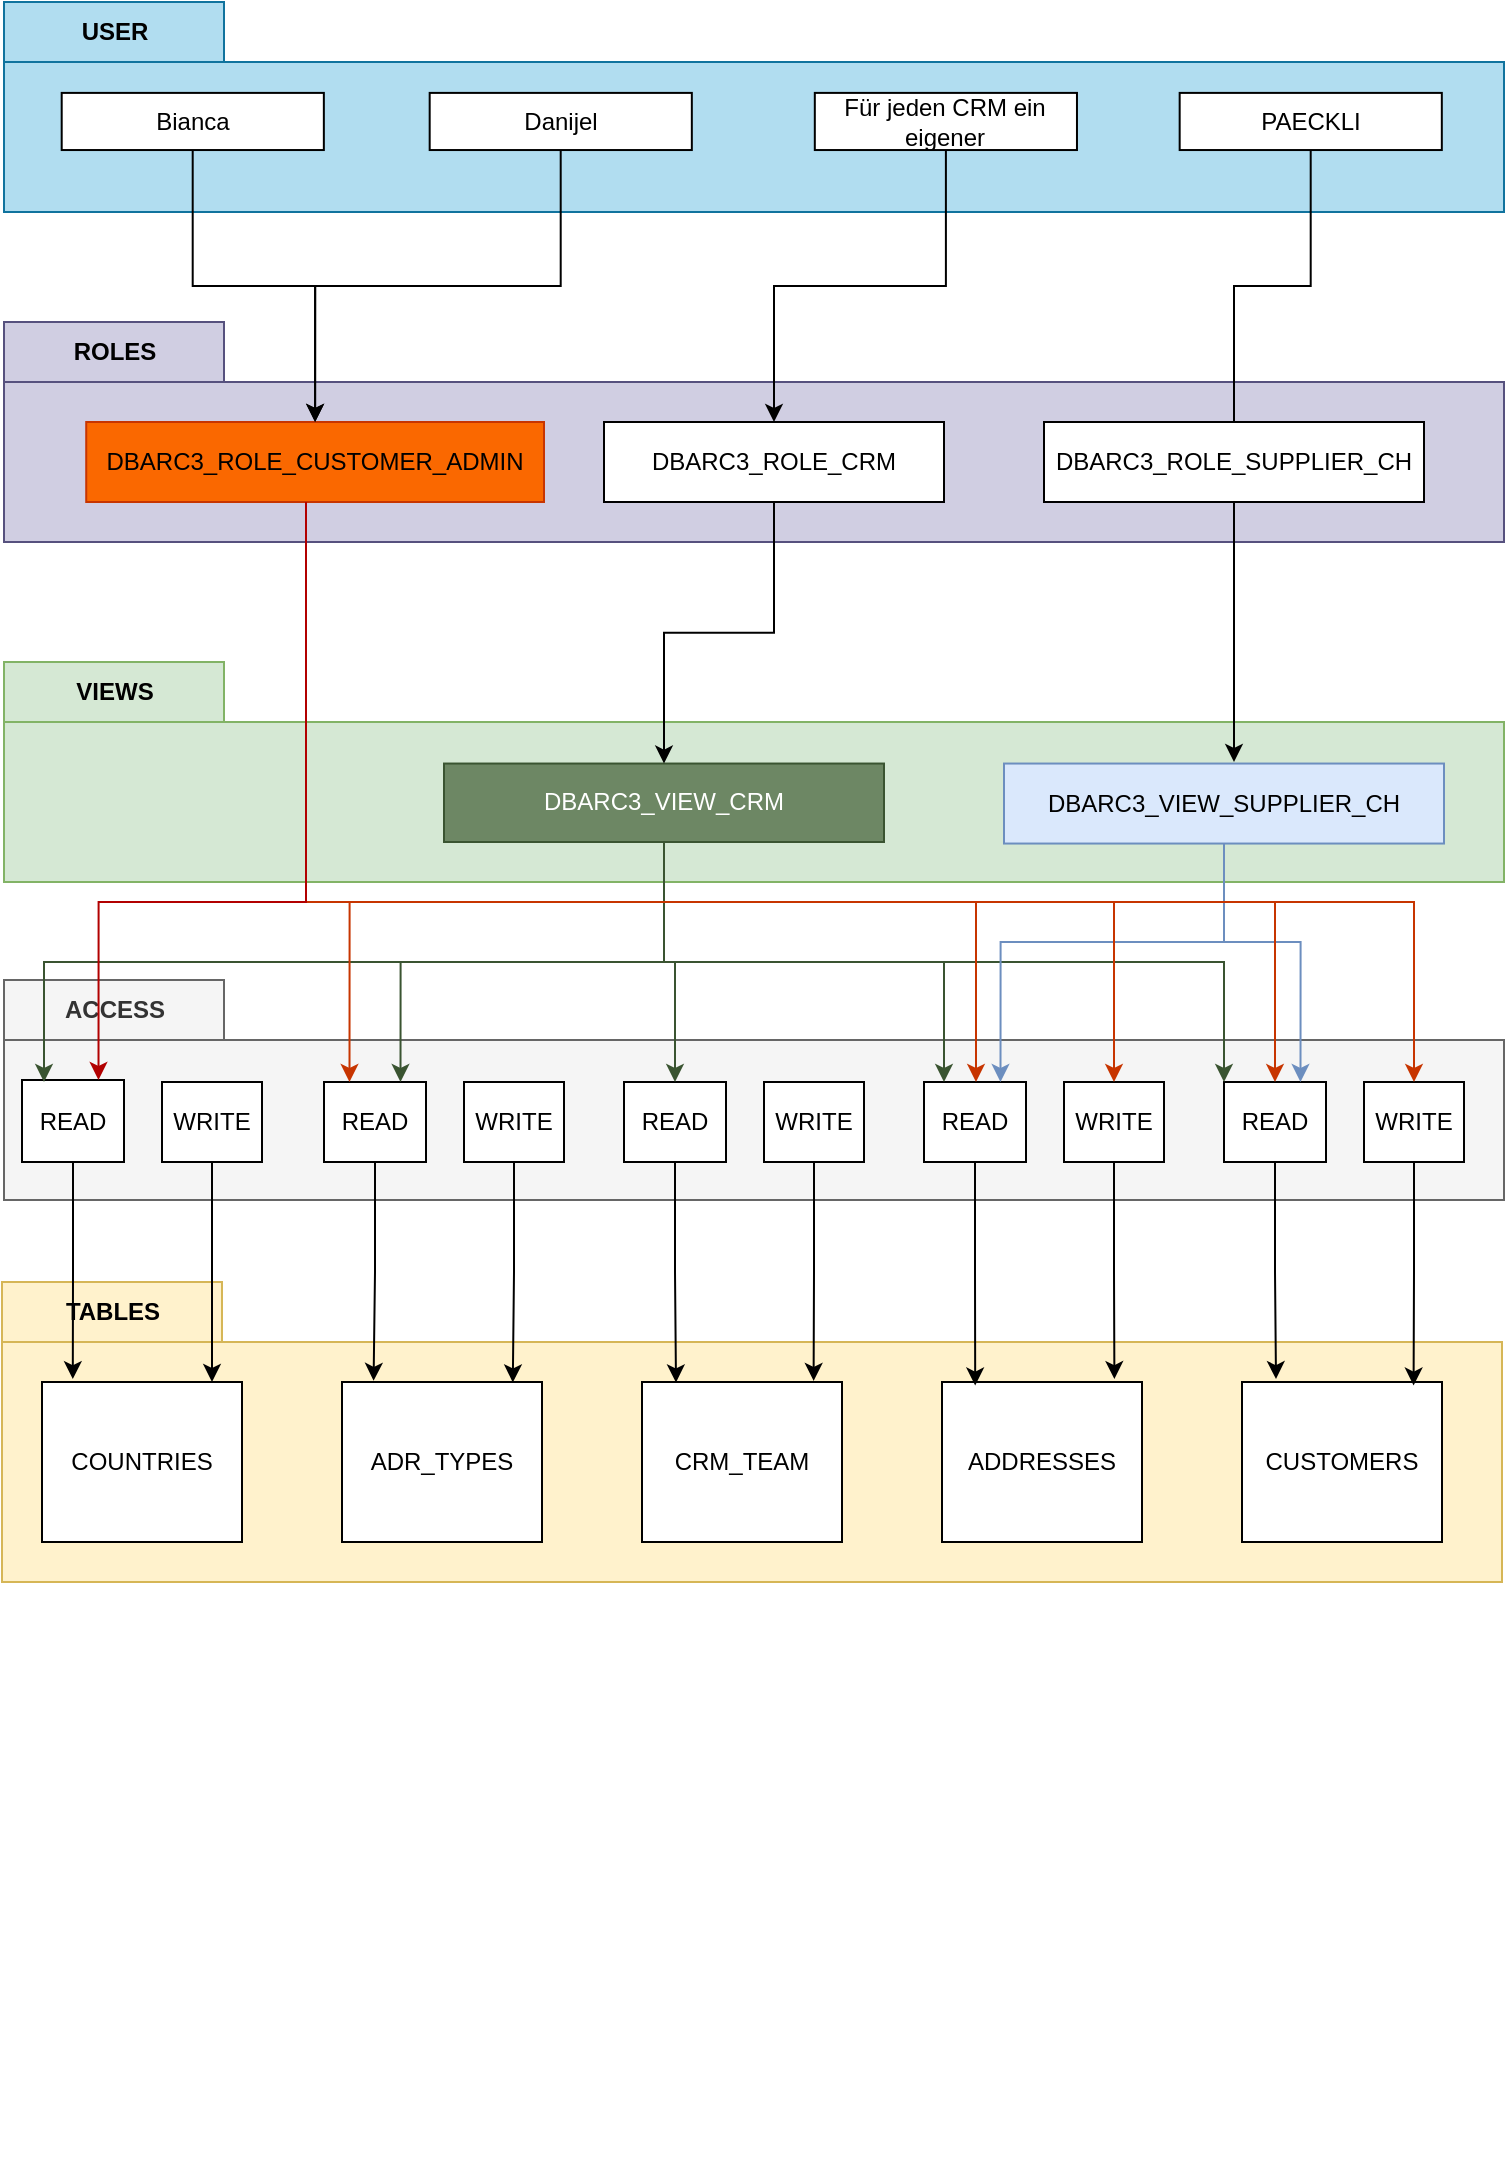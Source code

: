 <mxfile version="20.8.10" type="device"><diagram id="HXDiIimbAElb9L9eLkmk" name="Seite-2"><mxGraphModel dx="1423" dy="859" grid="1" gridSize="10" guides="1" tooltips="1" connect="1" arrows="1" fold="1" page="1" pageScale="1" pageWidth="827" pageHeight="1169" math="0" shadow="0"><root><mxCell id="0"/><mxCell id="1" parent="0"/><mxCell id="Ioe_mv0vhWyRn3euv8jd-1" value="USER" style="shape=folder;fontStyle=1;tabWidth=110;tabHeight=30;tabPosition=left;html=1;boundedLbl=1;labelInHeader=1;container=1;collapsible=0;fillColor=#b1ddf0;strokeColor=#10739e;" parent="1" vertex="1"><mxGeometry x="40" y="40" width="750" height="105" as="geometry"/></mxCell><mxCell id="Ioe_mv0vhWyRn3euv8jd-2" value="" style="html=1;strokeColor=none;resizeWidth=1;resizeHeight=1;fillColor=none;part=1;connectable=0;allowArrows=0;deletable=0;" parent="Ioe_mv0vhWyRn3euv8jd-1" vertex="1"><mxGeometry width="711.538" height="70" relative="1" as="geometry"><mxPoint y="30" as="offset"/></mxGeometry></mxCell><mxCell id="Ioe_mv0vhWyRn3euv8jd-3" value="Danijel" style="rounded=0;whiteSpace=wrap;html=1;" parent="Ioe_mv0vhWyRn3euv8jd-1" vertex="1"><mxGeometry x="212.838" y="45.451" width="131.073" height="28.571" as="geometry"/></mxCell><mxCell id="Ioe_mv0vhWyRn3euv8jd-4" value="Für jeden CRM ein eigener" style="rounded=0;whiteSpace=wrap;html=1;" parent="Ioe_mv0vhWyRn3euv8jd-1" vertex="1"><mxGeometry x="405.409" y="45.451" width="131.073" height="28.571" as="geometry"/></mxCell><mxCell id="Ioe_mv0vhWyRn3euv8jd-5" value="Bianca" style="rounded=0;whiteSpace=wrap;html=1;" parent="Ioe_mv0vhWyRn3euv8jd-1" vertex="1"><mxGeometry x="28.85" y="45.451" width="131.073" height="28.571" as="geometry"/></mxCell><mxCell id="Ioe_mv0vhWyRn3euv8jd-6" value="PAECKLI" style="rounded=0;whiteSpace=wrap;html=1;" parent="Ioe_mv0vhWyRn3euv8jd-1" vertex="1"><mxGeometry x="587.835" y="45.451" width="131.073" height="28.571" as="geometry"/></mxCell><mxCell id="Ioe_mv0vhWyRn3euv8jd-7" value="VIEWS" style="shape=folder;fontStyle=1;tabWidth=110;tabHeight=30;tabPosition=left;html=1;boundedLbl=1;labelInHeader=1;container=1;collapsible=0;fillColor=#d5e8d4;strokeColor=#82b366;" parent="1" vertex="1"><mxGeometry x="40" y="370" width="750" height="110" as="geometry"/></mxCell><mxCell id="Ioe_mv0vhWyRn3euv8jd-8" value="" style="html=1;strokeColor=none;resizeWidth=1;resizeHeight=1;fillColor=none;part=1;connectable=0;allowArrows=0;deletable=0;" parent="Ioe_mv0vhWyRn3euv8jd-7" vertex="1"><mxGeometry width="750.0" height="77" relative="1" as="geometry"><mxPoint y="30" as="offset"/></mxGeometry></mxCell><mxCell id="Ioe_mv0vhWyRn3euv8jd-9" value="DBARC3_VIEW_SUPPLIER_CH" style="rounded=0;whiteSpace=wrap;html=1;fillColor=#dae8fc;strokeColor=#6c8ebf;" parent="Ioe_mv0vhWyRn3euv8jd-7" vertex="1"><mxGeometry x="500" y="50.77" width="220" height="40" as="geometry"/></mxCell><mxCell id="Ioe_mv0vhWyRn3euv8jd-10" value="DBARC3_VIEW_CRM" style="rounded=0;whiteSpace=wrap;html=1;fillColor=#6d8764;fontColor=#ffffff;strokeColor=#3A5431;" parent="Ioe_mv0vhWyRn3euv8jd-7" vertex="1"><mxGeometry x="220" y="50.77" width="220" height="39.23" as="geometry"/></mxCell><mxCell id="Ioe_mv0vhWyRn3euv8jd-11" value="ROLES" style="shape=folder;fontStyle=1;tabWidth=110;tabHeight=30;tabPosition=left;html=1;boundedLbl=1;labelInHeader=1;container=1;collapsible=0;fillColor=#d0cee2;strokeColor=#56517e;" parent="1" vertex="1"><mxGeometry x="40" y="200" width="750" height="110" as="geometry"/></mxCell><mxCell id="Ioe_mv0vhWyRn3euv8jd-12" value="" style="html=1;strokeColor=none;resizeWidth=1;resizeHeight=1;fillColor=none;part=1;connectable=0;allowArrows=0;deletable=0;" parent="Ioe_mv0vhWyRn3euv8jd-11" vertex="1"><mxGeometry width="740" height="70" relative="1" as="geometry"><mxPoint y="30" as="offset"/></mxGeometry></mxCell><mxCell id="Ioe_mv0vhWyRn3euv8jd-13" value="DBARC3_ROLE_CRM" style="rounded=0;whiteSpace=wrap;html=1;" parent="Ioe_mv0vhWyRn3euv8jd-11" vertex="1"><mxGeometry x="300" y="50" width="170" height="40" as="geometry"/></mxCell><mxCell id="Ioe_mv0vhWyRn3euv8jd-14" value="DBARC3_ROLE_CUSTOMER_ADMIN" style="rounded=0;whiteSpace=wrap;html=1;fillColor=#fa6800;fontColor=#000000;strokeColor=#C73500;" parent="Ioe_mv0vhWyRn3euv8jd-11" vertex="1"><mxGeometry x="41.11" y="50" width="228.89" height="40" as="geometry"/></mxCell><mxCell id="3pMLDy2p5E5JYCJxBxhI-6" value="DBARC3_ROLE_SUPPLIER_CH" style="rounded=0;whiteSpace=wrap;html=1;" vertex="1" parent="Ioe_mv0vhWyRn3euv8jd-11"><mxGeometry x="520" y="50" width="190" height="40" as="geometry"/></mxCell><mxCell id="Ioe_mv0vhWyRn3euv8jd-15" value="" style="group;rotation=90;" parent="1" vertex="1" connectable="0"><mxGeometry x="39" y="680" width="750" height="150" as="geometry"/></mxCell><mxCell id="Ioe_mv0vhWyRn3euv8jd-16" value="TABLES" style="shape=folder;fontStyle=1;tabWidth=110;tabHeight=30;tabPosition=left;html=1;boundedLbl=1;labelInHeader=1;container=0;collapsible=0;fillColor=#fff2cc;strokeColor=#d6b656;" parent="Ioe_mv0vhWyRn3euv8jd-15" vertex="1"><mxGeometry width="750" height="150" as="geometry"/></mxCell><mxCell id="Ioe_mv0vhWyRn3euv8jd-17" value="ADDRESSES" style="rounded=0;whiteSpace=wrap;html=1;container=0;" parent="Ioe_mv0vhWyRn3euv8jd-15" vertex="1"><mxGeometry x="470" y="50" width="100" height="80" as="geometry"/></mxCell><mxCell id="Ioe_mv0vhWyRn3euv8jd-18" value="CUSTOMERS" style="rounded=0;whiteSpace=wrap;html=1;container=0;" parent="Ioe_mv0vhWyRn3euv8jd-15" vertex="1"><mxGeometry x="620" y="50" width="100" height="80" as="geometry"/></mxCell><mxCell id="Ioe_mv0vhWyRn3euv8jd-19" value="ADR_TYPES" style="rounded=0;whiteSpace=wrap;html=1;container=0;" parent="Ioe_mv0vhWyRn3euv8jd-15" vertex="1"><mxGeometry x="170" y="50" width="100" height="80" as="geometry"/></mxCell><mxCell id="Ioe_mv0vhWyRn3euv8jd-20" value="COUNTRIES" style="rounded=0;whiteSpace=wrap;html=1;container=0;" parent="Ioe_mv0vhWyRn3euv8jd-15" vertex="1"><mxGeometry x="20" y="50" width="100" height="80" as="geometry"/></mxCell><mxCell id="Ioe_mv0vhWyRn3euv8jd-21" value="CRM_TEAM" style="rounded=0;whiteSpace=wrap;html=1;container=0;" parent="Ioe_mv0vhWyRn3euv8jd-15" vertex="1"><mxGeometry x="320" y="50" width="100" height="80" as="geometry"/></mxCell><mxCell id="zJGyncZf_8tJAr7guiB4-3" value="ACCESS" style="shape=folder;fontStyle=1;tabWidth=110;tabHeight=30;tabPosition=left;html=1;boundedLbl=1;labelInHeader=1;container=1;collapsible=0;fillColor=#f5f5f5;strokeColor=#666666;fontColor=#333333;" parent="1" vertex="1"><mxGeometry x="40" y="529" width="750" height="110" as="geometry"/></mxCell><mxCell id="zJGyncZf_8tJAr7guiB4-4" value="" style="html=1;strokeColor=none;resizeWidth=1;resizeHeight=1;fillColor=none;part=1;connectable=0;allowArrows=0;deletable=0;" parent="zJGyncZf_8tJAr7guiB4-3" vertex="1"><mxGeometry width="750.0" height="77" relative="1" as="geometry"><mxPoint y="30" as="offset"/></mxGeometry></mxCell><mxCell id="zJGyncZf_8tJAr7guiB4-1" value="READ" style="rounded=0;whiteSpace=wrap;html=1;" parent="zJGyncZf_8tJAr7guiB4-3" vertex="1"><mxGeometry x="9" y="50" width="51" height="41" as="geometry"/></mxCell><mxCell id="zJGyncZf_8tJAr7guiB4-2" value="WRITE" style="rounded=0;whiteSpace=wrap;html=1;" parent="zJGyncZf_8tJAr7guiB4-3" vertex="1"><mxGeometry x="79" y="51" width="50" height="40" as="geometry"/></mxCell><mxCell id="zJGyncZf_8tJAr7guiB4-7" value="READ" style="rounded=0;whiteSpace=wrap;html=1;" parent="zJGyncZf_8tJAr7guiB4-3" vertex="1"><mxGeometry x="160" y="51" width="51" height="40" as="geometry"/></mxCell><mxCell id="zJGyncZf_8tJAr7guiB4-8" value="WRITE" style="rounded=0;whiteSpace=wrap;html=1;" parent="zJGyncZf_8tJAr7guiB4-3" vertex="1"><mxGeometry x="230" y="51" width="50" height="40" as="geometry"/></mxCell><mxCell id="zJGyncZf_8tJAr7guiB4-9" value="READ" style="rounded=0;whiteSpace=wrap;html=1;" parent="zJGyncZf_8tJAr7guiB4-3" vertex="1"><mxGeometry x="310" y="51" width="51" height="40" as="geometry"/></mxCell><mxCell id="zJGyncZf_8tJAr7guiB4-10" value="WRITE" style="rounded=0;whiteSpace=wrap;html=1;" parent="zJGyncZf_8tJAr7guiB4-3" vertex="1"><mxGeometry x="380" y="51" width="50" height="40" as="geometry"/></mxCell><mxCell id="zJGyncZf_8tJAr7guiB4-11" value="READ" style="rounded=0;whiteSpace=wrap;html=1;" parent="zJGyncZf_8tJAr7guiB4-3" vertex="1"><mxGeometry x="460" y="51" width="51" height="40" as="geometry"/></mxCell><mxCell id="zJGyncZf_8tJAr7guiB4-12" value="WRITE" style="rounded=0;whiteSpace=wrap;html=1;" parent="zJGyncZf_8tJAr7guiB4-3" vertex="1"><mxGeometry x="530" y="51" width="50" height="40" as="geometry"/></mxCell><mxCell id="zJGyncZf_8tJAr7guiB4-13" value="READ" style="rounded=0;whiteSpace=wrap;html=1;" parent="zJGyncZf_8tJAr7guiB4-3" vertex="1"><mxGeometry x="610" y="51" width="51" height="40" as="geometry"/></mxCell><mxCell id="zJGyncZf_8tJAr7guiB4-14" value="WRITE" style="rounded=0;whiteSpace=wrap;html=1;" parent="zJGyncZf_8tJAr7guiB4-3" vertex="1"><mxGeometry x="680" y="51" width="50" height="40" as="geometry"/></mxCell><mxCell id="zJGyncZf_8tJAr7guiB4-15" style="edgeStyle=orthogonalEdgeStyle;rounded=0;orthogonalLoop=1;jettySize=auto;html=1;entryX=0.154;entryY=-0.018;entryDx=0;entryDy=0;entryPerimeter=0;" parent="1" source="zJGyncZf_8tJAr7guiB4-1" target="Ioe_mv0vhWyRn3euv8jd-20" edge="1"><mxGeometry relative="1" as="geometry"/></mxCell><mxCell id="zJGyncZf_8tJAr7guiB4-17" style="edgeStyle=orthogonalEdgeStyle;rounded=0;orthogonalLoop=1;jettySize=auto;html=1;" parent="1" source="zJGyncZf_8tJAr7guiB4-2" edge="1"><mxGeometry relative="1" as="geometry"><mxPoint x="144" y="730" as="targetPoint"/></mxGeometry></mxCell><mxCell id="zJGyncZf_8tJAr7guiB4-18" style="edgeStyle=orthogonalEdgeStyle;rounded=0;orthogonalLoop=1;jettySize=auto;html=1;entryX=0.158;entryY=-0.007;entryDx=0;entryDy=0;entryPerimeter=0;" parent="1" source="zJGyncZf_8tJAr7guiB4-7" target="Ioe_mv0vhWyRn3euv8jd-19" edge="1"><mxGeometry relative="1" as="geometry"/></mxCell><mxCell id="zJGyncZf_8tJAr7guiB4-19" style="edgeStyle=orthogonalEdgeStyle;rounded=0;orthogonalLoop=1;jettySize=auto;html=1;entryX=0.854;entryY=0.003;entryDx=0;entryDy=0;entryPerimeter=0;" parent="1" source="zJGyncZf_8tJAr7guiB4-8" target="Ioe_mv0vhWyRn3euv8jd-19" edge="1"><mxGeometry relative="1" as="geometry"/></mxCell><mxCell id="zJGyncZf_8tJAr7guiB4-20" style="edgeStyle=orthogonalEdgeStyle;rounded=0;orthogonalLoop=1;jettySize=auto;html=1;entryX=0.17;entryY=0.003;entryDx=0;entryDy=0;entryPerimeter=0;" parent="1" source="zJGyncZf_8tJAr7guiB4-9" target="Ioe_mv0vhWyRn3euv8jd-21" edge="1"><mxGeometry relative="1" as="geometry"/></mxCell><mxCell id="zJGyncZf_8tJAr7guiB4-22" style="edgeStyle=orthogonalEdgeStyle;rounded=0;orthogonalLoop=1;jettySize=auto;html=1;entryX=0.858;entryY=-0.007;entryDx=0;entryDy=0;entryPerimeter=0;" parent="1" source="zJGyncZf_8tJAr7guiB4-10" target="Ioe_mv0vhWyRn3euv8jd-21" edge="1"><mxGeometry relative="1" as="geometry"/></mxCell><mxCell id="zJGyncZf_8tJAr7guiB4-23" style="edgeStyle=orthogonalEdgeStyle;rounded=0;orthogonalLoop=1;jettySize=auto;html=1;entryX=0.166;entryY=0.022;entryDx=0;entryDy=0;entryPerimeter=0;" parent="1" source="zJGyncZf_8tJAr7guiB4-11" target="Ioe_mv0vhWyRn3euv8jd-17" edge="1"><mxGeometry relative="1" as="geometry"/></mxCell><mxCell id="zJGyncZf_8tJAr7guiB4-24" style="edgeStyle=orthogonalEdgeStyle;rounded=0;orthogonalLoop=1;jettySize=auto;html=1;entryX=0.862;entryY=-0.018;entryDx=0;entryDy=0;entryPerimeter=0;" parent="1" source="zJGyncZf_8tJAr7guiB4-12" target="Ioe_mv0vhWyRn3euv8jd-17" edge="1"><mxGeometry relative="1" as="geometry"/></mxCell><mxCell id="zJGyncZf_8tJAr7guiB4-25" style="edgeStyle=orthogonalEdgeStyle;rounded=0;orthogonalLoop=1;jettySize=auto;html=1;entryX=0.17;entryY=-0.018;entryDx=0;entryDy=0;entryPerimeter=0;" parent="1" source="zJGyncZf_8tJAr7guiB4-13" target="Ioe_mv0vhWyRn3euv8jd-18" edge="1"><mxGeometry relative="1" as="geometry"/></mxCell><mxCell id="zJGyncZf_8tJAr7guiB4-26" style="edgeStyle=orthogonalEdgeStyle;rounded=0;orthogonalLoop=1;jettySize=auto;html=1;entryX=0.858;entryY=0.022;entryDx=0;entryDy=0;entryPerimeter=0;" parent="1" source="zJGyncZf_8tJAr7guiB4-14" target="Ioe_mv0vhWyRn3euv8jd-18" edge="1"><mxGeometry relative="1" as="geometry"/></mxCell><mxCell id="zJGyncZf_8tJAr7guiB4-29" style="edgeStyle=orthogonalEdgeStyle;rounded=0;orthogonalLoop=1;jettySize=auto;html=1;entryX=0.5;entryY=0;entryDx=0;entryDy=0;fillColor=#6d8764;strokeColor=#3A5431;" parent="1" source="Ioe_mv0vhWyRn3euv8jd-10" target="zJGyncZf_8tJAr7guiB4-9" edge="1"><mxGeometry relative="1" as="geometry"/></mxCell><mxCell id="zJGyncZf_8tJAr7guiB4-30" style="edgeStyle=orthogonalEdgeStyle;rounded=0;orthogonalLoop=1;jettySize=auto;html=1;fillColor=#6d8764;strokeColor=#3A5431;" parent="1" source="Ioe_mv0vhWyRn3euv8jd-10" target="zJGyncZf_8tJAr7guiB4-11" edge="1"><mxGeometry relative="1" as="geometry"><Array as="points"><mxPoint x="370" y="520"/><mxPoint x="510" y="520"/></Array></mxGeometry></mxCell><mxCell id="zJGyncZf_8tJAr7guiB4-31" style="edgeStyle=orthogonalEdgeStyle;rounded=0;orthogonalLoop=1;jettySize=auto;html=1;entryX=0.75;entryY=0;entryDx=0;entryDy=0;fillColor=#6d8764;strokeColor=#3A5431;" parent="1" source="Ioe_mv0vhWyRn3euv8jd-10" target="zJGyncZf_8tJAr7guiB4-7" edge="1"><mxGeometry relative="1" as="geometry"><Array as="points"><mxPoint x="370" y="520"/><mxPoint x="238" y="520"/></Array></mxGeometry></mxCell><mxCell id="zJGyncZf_8tJAr7guiB4-32" style="edgeStyle=orthogonalEdgeStyle;rounded=0;orthogonalLoop=1;jettySize=auto;html=1;fillColor=#6d8764;strokeColor=#3A5431;" parent="1" source="Ioe_mv0vhWyRn3euv8jd-10" edge="1"><mxGeometry relative="1" as="geometry"><mxPoint x="60" y="580" as="targetPoint"/><Array as="points"><mxPoint x="370" y="520"/><mxPoint x="60" y="520"/><mxPoint x="60" y="580"/></Array></mxGeometry></mxCell><mxCell id="zJGyncZf_8tJAr7guiB4-33" style="edgeStyle=orthogonalEdgeStyle;rounded=0;orthogonalLoop=1;jettySize=auto;html=1;fillColor=#6d8764;strokeColor=#3A5431;" parent="1" source="Ioe_mv0vhWyRn3euv8jd-10" edge="1"><mxGeometry relative="1" as="geometry"><mxPoint x="650" y="580" as="targetPoint"/><Array as="points"><mxPoint x="370" y="520"/><mxPoint x="650" y="520"/><mxPoint x="650" y="580"/></Array></mxGeometry></mxCell><mxCell id="zJGyncZf_8tJAr7guiB4-35" style="edgeStyle=orthogonalEdgeStyle;rounded=0;orthogonalLoop=1;jettySize=auto;html=1;entryX=0.75;entryY=0;entryDx=0;entryDy=0;fillColor=#dae8fc;strokeColor=#6c8ebf;" parent="1" source="Ioe_mv0vhWyRn3euv8jd-9" target="zJGyncZf_8tJAr7guiB4-13" edge="1"><mxGeometry relative="1" as="geometry"><Array as="points"><mxPoint x="650" y="510"/><mxPoint x="688" y="510"/></Array></mxGeometry></mxCell><mxCell id="zJGyncZf_8tJAr7guiB4-36" style="edgeStyle=orthogonalEdgeStyle;rounded=0;orthogonalLoop=1;jettySize=auto;html=1;entryX=0.75;entryY=0;entryDx=0;entryDy=0;fillColor=#dae8fc;strokeColor=#6c8ebf;" parent="1" source="Ioe_mv0vhWyRn3euv8jd-9" target="zJGyncZf_8tJAr7guiB4-11" edge="1"><mxGeometry relative="1" as="geometry"><mxPoint x="730" y="510" as="targetPoint"/><Array as="points"><mxPoint x="650" y="510"/><mxPoint x="538" y="510"/></Array></mxGeometry></mxCell><mxCell id="zJGyncZf_8tJAr7guiB4-37" style="edgeStyle=orthogonalEdgeStyle;rounded=0;orthogonalLoop=1;jettySize=auto;html=1;" parent="1" source="Ioe_mv0vhWyRn3euv8jd-13" target="Ioe_mv0vhWyRn3euv8jd-10" edge="1"><mxGeometry relative="1" as="geometry"/></mxCell><mxCell id="zJGyncZf_8tJAr7guiB4-38" style="edgeStyle=orthogonalEdgeStyle;rounded=0;orthogonalLoop=1;jettySize=auto;html=1;startArrow=none;" parent="1" source="3pMLDy2p5E5JYCJxBxhI-6" edge="1"><mxGeometry relative="1" as="geometry"><mxPoint x="655" y="420" as="targetPoint"/></mxGeometry></mxCell><mxCell id="zJGyncZf_8tJAr7guiB4-39" style="edgeStyle=orthogonalEdgeStyle;rounded=0;orthogonalLoop=1;jettySize=auto;html=1;" parent="1" source="Ioe_mv0vhWyRn3euv8jd-4" target="Ioe_mv0vhWyRn3euv8jd-13" edge="1"><mxGeometry relative="1" as="geometry"/></mxCell><mxCell id="zJGyncZf_8tJAr7guiB4-40" style="edgeStyle=orthogonalEdgeStyle;rounded=0;orthogonalLoop=1;jettySize=auto;html=1;" parent="1" source="Ioe_mv0vhWyRn3euv8jd-3" target="Ioe_mv0vhWyRn3euv8jd-14" edge="1"><mxGeometry relative="1" as="geometry"/></mxCell><mxCell id="zJGyncZf_8tJAr7guiB4-41" style="edgeStyle=orthogonalEdgeStyle;rounded=0;orthogonalLoop=1;jettySize=auto;html=1;entryX=0.5;entryY=0;entryDx=0;entryDy=0;" parent="1" source="Ioe_mv0vhWyRn3euv8jd-5" target="Ioe_mv0vhWyRn3euv8jd-14" edge="1"><mxGeometry relative="1" as="geometry"/></mxCell><mxCell id="zJGyncZf_8tJAr7guiB4-46" style="edgeStyle=orthogonalEdgeStyle;rounded=0;orthogonalLoop=1;jettySize=auto;html=1;entryX=0.25;entryY=0;entryDx=0;entryDy=0;fillColor=#fa6800;strokeColor=#C73500;" parent="1" source="Ioe_mv0vhWyRn3euv8jd-14" target="zJGyncZf_8tJAr7guiB4-7" edge="1"><mxGeometry relative="1" as="geometry"><Array as="points"><mxPoint x="191" y="490"/><mxPoint x="213" y="490"/></Array></mxGeometry></mxCell><mxCell id="zJGyncZf_8tJAr7guiB4-47" style="edgeStyle=orthogonalEdgeStyle;rounded=0;orthogonalLoop=1;jettySize=auto;html=1;fillColor=#fa6800;strokeColor=#C73500;" parent="1" source="Ioe_mv0vhWyRn3euv8jd-14" target="zJGyncZf_8tJAr7guiB4-11" edge="1"><mxGeometry relative="1" as="geometry"><Array as="points"><mxPoint x="191" y="490"/><mxPoint x="526" y="490"/></Array></mxGeometry></mxCell><mxCell id="zJGyncZf_8tJAr7guiB4-48" style="edgeStyle=orthogonalEdgeStyle;rounded=0;orthogonalLoop=1;jettySize=auto;html=1;entryX=0.5;entryY=0;entryDx=0;entryDy=0;fillColor=#fa6800;strokeColor=#C73500;" parent="1" source="Ioe_mv0vhWyRn3euv8jd-14" target="zJGyncZf_8tJAr7guiB4-13" edge="1"><mxGeometry relative="1" as="geometry"><Array as="points"><mxPoint x="191" y="490"/><mxPoint x="676" y="490"/></Array></mxGeometry></mxCell><mxCell id="3pMLDy2p5E5JYCJxBxhI-4" style="edgeStyle=orthogonalEdgeStyle;rounded=0;orthogonalLoop=1;jettySize=auto;html=1;entryX=0.5;entryY=0;entryDx=0;entryDy=0;fillColor=#fa6800;strokeColor=#C73500;" edge="1" parent="1" source="Ioe_mv0vhWyRn3euv8jd-14" target="zJGyncZf_8tJAr7guiB4-12"><mxGeometry relative="1" as="geometry"><Array as="points"><mxPoint x="191" y="490"/><mxPoint x="595" y="490"/></Array></mxGeometry></mxCell><mxCell id="3pMLDy2p5E5JYCJxBxhI-5" style="edgeStyle=orthogonalEdgeStyle;rounded=0;orthogonalLoop=1;jettySize=auto;html=1;fillColor=#fa6800;strokeColor=#C73500;" edge="1" parent="1" source="Ioe_mv0vhWyRn3euv8jd-14" target="zJGyncZf_8tJAr7guiB4-14"><mxGeometry relative="1" as="geometry"><Array as="points"><mxPoint x="191" y="490"/><mxPoint x="745" y="490"/></Array></mxGeometry></mxCell><mxCell id="3pMLDy2p5E5JYCJxBxhI-7" value="" style="edgeStyle=orthogonalEdgeStyle;rounded=0;orthogonalLoop=1;jettySize=auto;html=1;entryX=0.5;entryY=0;entryDx=0;entryDy=0;endArrow=none;" edge="1" parent="1" source="Ioe_mv0vhWyRn3euv8jd-6" target="3pMLDy2p5E5JYCJxBxhI-6"><mxGeometry relative="1" as="geometry"><mxPoint x="693.4" y="114.022" as="sourcePoint"/><mxPoint x="650" y="420.77" as="targetPoint"/></mxGeometry></mxCell><mxCell id="3pMLDy2p5E5JYCJxBxhI-9" style="edgeStyle=orthogonalEdgeStyle;rounded=0;orthogonalLoop=1;jettySize=auto;html=1;entryX=0.75;entryY=0;entryDx=0;entryDy=0;fillColor=#e51400;strokeColor=#B20000;" edge="1" parent="1" source="Ioe_mv0vhWyRn3euv8jd-14" target="zJGyncZf_8tJAr7guiB4-1"><mxGeometry relative="1" as="geometry"><Array as="points"><mxPoint x="191" y="490"/><mxPoint x="87" y="490"/></Array></mxGeometry></mxCell></root></mxGraphModel></diagram></mxfile>